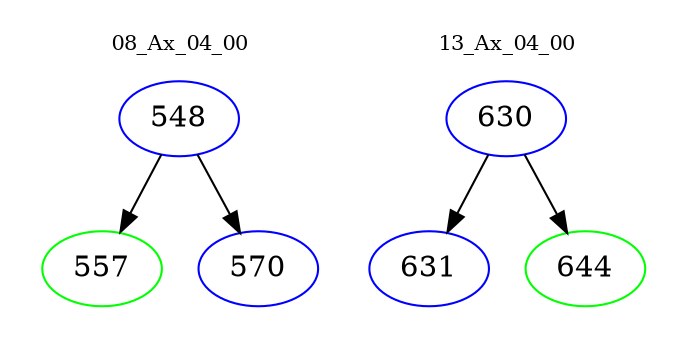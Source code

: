 digraph{
subgraph cluster_0 {
color = white
label = "08_Ax_04_00";
fontsize=10;
T0_548 [label="548", color="blue"]
T0_548 -> T0_557 [color="black"]
T0_557 [label="557", color="green"]
T0_548 -> T0_570 [color="black"]
T0_570 [label="570", color="blue"]
}
subgraph cluster_1 {
color = white
label = "13_Ax_04_00";
fontsize=10;
T1_630 [label="630", color="blue"]
T1_630 -> T1_631 [color="black"]
T1_631 [label="631", color="blue"]
T1_630 -> T1_644 [color="black"]
T1_644 [label="644", color="green"]
}
}

